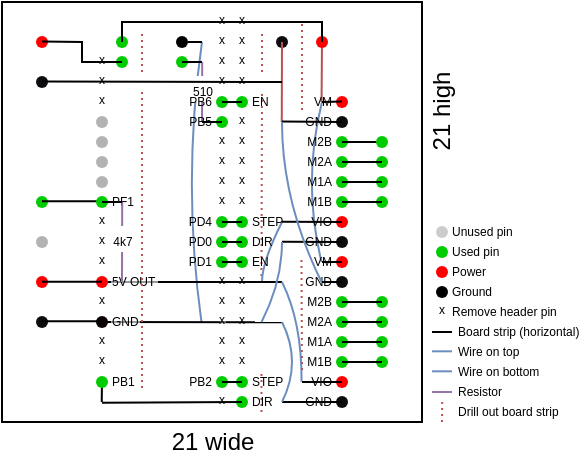 <mxfile version="21.6.8" type="device">
  <diagram name="Page-1" id="2WB7vYnpIbUfBO6iShEm">
    <mxGraphModel dx="58" dy="50" grid="1" gridSize="10" guides="1" tooltips="1" connect="1" arrows="1" fold="1" page="1" pageScale="1" pageWidth="900" pageHeight="500" math="0" shadow="0">
      <root>
        <mxCell id="0" />
        <mxCell id="1" parent="0" />
        <mxCell id="5__36FcW5yBwgC9I3LUi-205" value="" style="endArrow=none;html=1;rounded=0;dashed=1;dashPattern=1 2;fillColor=#f8cecc;strokeColor=#b85450;" edge="1" parent="1">
          <mxGeometry width="50" height="50" relative="1" as="geometry">
            <mxPoint x="199.73" y="295" as="sourcePoint" />
            <mxPoint x="199.73" y="275" as="targetPoint" />
          </mxGeometry>
        </mxCell>
        <mxCell id="5__36FcW5yBwgC9I3LUi-136" value="" style="endArrow=none;html=1;rounded=0;fillColor=#f8cecc;strokeColor=#b85450;" edge="1" parent="1">
          <mxGeometry width="50" height="50" relative="1" as="geometry">
            <mxPoint x="229.78" y="140" as="sourcePoint" />
            <mxPoint x="230" y="110" as="targetPoint" />
          </mxGeometry>
        </mxCell>
        <mxCell id="5__36FcW5yBwgC9I3LUi-134" value="" style="endArrow=none;html=1;fillColor=#dae8fc;strokeColor=#6c8ebf;curved=1;" edge="1" parent="1">
          <mxGeometry width="50" height="50" relative="1" as="geometry">
            <mxPoint x="229.78" y="220" as="sourcePoint" />
            <mxPoint x="230" y="140" as="targetPoint" />
            <Array as="points">
              <mxPoint x="220" y="180" />
            </Array>
          </mxGeometry>
        </mxCell>
        <mxCell id="5__36FcW5yBwgC9I3LUi-204" value="" style="endArrow=none;html=1;rounded=0;dashed=1;dashPattern=1 2;fillColor=#f8cecc;strokeColor=#b85450;" edge="1" parent="1">
          <mxGeometry width="50" height="50" relative="1" as="geometry">
            <mxPoint x="199.73" y="227" as="sourcePoint" />
            <mxPoint x="200" y="136" as="targetPoint" />
          </mxGeometry>
        </mxCell>
        <mxCell id="5__36FcW5yBwgC9I3LUi-132" value="" style="endArrow=none;html=1;fillColor=#dae8fc;strokeColor=#6c8ebf;curved=1;" edge="1" parent="1">
          <mxGeometry width="50" height="50" relative="1" as="geometry">
            <mxPoint x="200" y="230" as="sourcePoint" />
            <mxPoint x="210" y="200" as="targetPoint" />
            <Array as="points">
              <mxPoint x="200" y="220" />
            </Array>
          </mxGeometry>
        </mxCell>
        <mxCell id="5__36FcW5yBwgC9I3LUi-169" value="" style="endArrow=none;html=1;fillColor=#dae8fc;strokeColor=#6c8ebf;curved=1;" edge="1" parent="1">
          <mxGeometry width="50" height="50" relative="1" as="geometry">
            <mxPoint x="169.73" y="250" as="sourcePoint" />
            <mxPoint x="169.99" y="110" as="targetPoint" />
            <Array as="points">
              <mxPoint x="160" y="180" />
            </Array>
          </mxGeometry>
        </mxCell>
        <mxCell id="5__36FcW5yBwgC9I3LUi-222" value="" style="rounded=0;whiteSpace=wrap;html=1;fillColor=none;" vertex="1" parent="1">
          <mxGeometry x="70" y="90" width="210" height="210" as="geometry" />
        </mxCell>
        <mxCell id="5__36FcW5yBwgC9I3LUi-176" value="" style="endArrow=none;html=1;rounded=0;" edge="1" parent="1">
          <mxGeometry width="50" height="50" relative="1" as="geometry">
            <mxPoint x="120" y="250" as="sourcePoint" />
            <mxPoint x="210" y="250.08" as="targetPoint" />
          </mxGeometry>
        </mxCell>
        <mxCell id="5__36FcW5yBwgC9I3LUi-173" value="x" style="text;html=1;strokeColor=none;fillColor=none;align=center;verticalAlign=bottom;whiteSpace=wrap;rounded=0;fontSize=6;" vertex="1" parent="1">
          <mxGeometry x="185" y="245" width="10" height="10" as="geometry" />
        </mxCell>
        <mxCell id="5__36FcW5yBwgC9I3LUi-175" value="x" style="text;html=1;strokeColor=none;fillColor=none;align=center;verticalAlign=bottom;whiteSpace=wrap;rounded=0;fontSize=6;labelBackgroundColor=#FFFFFF55;" vertex="1" parent="1">
          <mxGeometry x="175" y="245" width="10" height="10" as="geometry" />
        </mxCell>
        <mxCell id="5__36FcW5yBwgC9I3LUi-165" value="" style="endArrow=none;html=1;rounded=0;fillColor=#e1d5e7;strokeColor=#9673a6;" edge="1" parent="1">
          <mxGeometry width="50" height="50" relative="1" as="geometry">
            <mxPoint x="170" y="150" as="sourcePoint" />
            <mxPoint x="170.11" y="120" as="targetPoint" />
          </mxGeometry>
        </mxCell>
        <mxCell id="5__36FcW5yBwgC9I3LUi-166" value="&lt;font style=&quot;font-size: 6px;&quot;&gt;510&lt;br&gt;&lt;/font&gt;" style="edgeLabel;html=1;align=center;verticalAlign=middle;resizable=0;points=[];" vertex="1" connectable="0" parent="5__36FcW5yBwgC9I3LUi-165">
          <mxGeometry x="0.123" relative="1" as="geometry">
            <mxPoint as="offset" />
          </mxGeometry>
        </mxCell>
        <mxCell id="5__36FcW5yBwgC9I3LUi-122" value="" style="endArrow=none;html=1;rounded=0;" edge="1" parent="1" source="5__36FcW5yBwgC9I3LUi-40">
          <mxGeometry width="50" height="50" relative="1" as="geometry">
            <mxPoint x="150" y="250" as="sourcePoint" />
            <mxPoint x="210" y="230" as="targetPoint" />
          </mxGeometry>
        </mxCell>
        <mxCell id="5__36FcW5yBwgC9I3LUi-109" value="" style="shape=waypoint;sketch=0;fillStyle=solid;size=6;pointerEvents=1;points=[];fillColor=#e1d5e7;resizable=0;rotatable=0;perimeter=centerPerimeter;snapToPoint=1;strokeColor=#00CC00;spacingLeft=0;fontSize=6;align=right;spacingRight=13;" vertex="1" parent="1">
          <mxGeometry x="250" y="240" width="20" height="20" as="geometry" />
        </mxCell>
        <mxCell id="5__36FcW5yBwgC9I3LUi-105" value="" style="shape=waypoint;sketch=0;fillStyle=solid;size=6;pointerEvents=1;points=[];fillColor=#e1d5e7;resizable=0;rotatable=0;perimeter=centerPerimeter;snapToPoint=1;strokeColor=#00CC00;spacingLeft=0;fontSize=6;align=right;spacingRight=13;" vertex="1" parent="1">
          <mxGeometry x="250" y="160" width="20" height="20" as="geometry" />
        </mxCell>
        <mxCell id="5__36FcW5yBwgC9I3LUi-74" value="EN" style="shape=waypoint;sketch=0;fillStyle=solid;size=6;pointerEvents=1;points=[];fillColor=#e1d5e7;resizable=0;rotatable=0;perimeter=centerPerimeter;snapToPoint=1;strokeColor=#00CC00;spacingLeft=13;fontSize=6;align=left;spacingRight=0;" vertex="1" parent="1">
          <mxGeometry x="180" y="210" width="20" height="20" as="geometry" />
        </mxCell>
        <mxCell id="5__36FcW5yBwgC9I3LUi-4" value="" style="shape=waypoint;sketch=0;fillStyle=solid;size=6;pointerEvents=1;points=[];fillColor=none;resizable=0;rotatable=0;perimeter=centerPerimeter;snapToPoint=1;fontColor=#9E9E9E;strokeColor=#B3B3B3;" vertex="1" parent="1">
          <mxGeometry x="110" y="140" width="20" height="20" as="geometry" />
        </mxCell>
        <mxCell id="5__36FcW5yBwgC9I3LUi-5" value="" style="shape=waypoint;sketch=0;fillStyle=solid;size=6;pointerEvents=1;points=[];fillColor=none;resizable=0;rotatable=0;perimeter=centerPerimeter;snapToPoint=1;fontColor=#9E9E9E;strokeColor=#B3B3B3;" vertex="1" parent="1">
          <mxGeometry x="110" y="150" width="20" height="20" as="geometry" />
        </mxCell>
        <mxCell id="5__36FcW5yBwgC9I3LUi-6" value="" style="shape=waypoint;sketch=0;fillStyle=solid;size=6;pointerEvents=1;points=[];fillColor=none;resizable=0;rotatable=0;perimeter=centerPerimeter;snapToPoint=1;fontColor=#9E9E9E;strokeColor=#B3B3B3;" vertex="1" parent="1">
          <mxGeometry x="110" y="160" width="20" height="20" as="geometry" />
        </mxCell>
        <mxCell id="5__36FcW5yBwgC9I3LUi-7" value="" style="shape=waypoint;sketch=0;fillStyle=solid;size=6;pointerEvents=1;points=[];fillColor=none;resizable=0;rotatable=0;perimeter=centerPerimeter;snapToPoint=1;fontColor=#9E9E9E;strokeColor=#B3B3B3;" vertex="1" parent="1">
          <mxGeometry x="110" y="170" width="20" height="20" as="geometry" />
        </mxCell>
        <mxCell id="5__36FcW5yBwgC9I3LUi-38" value="GND" style="shape=waypoint;sketch=0;fillStyle=solid;size=6;pointerEvents=1;points=[];fillColor=#000000;resizable=0;rotatable=0;perimeter=centerPerimeter;snapToPoint=1;strokeColor=#0A0000;spacingLeft=13;align=left;fontSize=6;labelBackgroundColor=#FFFFFF99;" vertex="1" parent="1">
          <mxGeometry x="110" y="240" width="20" height="20" as="geometry" />
        </mxCell>
        <mxCell id="5__36FcW5yBwgC9I3LUi-40" value="5V OUT" style="shape=waypoint;sketch=0;fillStyle=solid;size=6;pointerEvents=1;points=[];fillColor=#f8cecc;resizable=0;rotatable=0;perimeter=centerPerimeter;snapToPoint=1;strokeColor=#FF0000;spacingLeft=13;align=left;fontSize=6;labelBackgroundColor=#FFFFFF99;" vertex="1" parent="1">
          <mxGeometry x="110" y="220" width="20" height="20" as="geometry" />
        </mxCell>
        <mxCell id="5__36FcW5yBwgC9I3LUi-48" value="GND" style="shape=waypoint;sketch=0;fillStyle=solid;size=6;pointerEvents=1;points=[];fillColor=#e1d5e7;resizable=0;rotatable=0;perimeter=centerPerimeter;snapToPoint=1;strokeColor=#0E0B0F;spacingLeft=0;fontSize=6;align=right;spacingRight=13;" vertex="1" parent="1">
          <mxGeometry x="230" y="140" width="20" height="20" as="geometry" />
        </mxCell>
        <mxCell id="5__36FcW5yBwgC9I3LUi-49" value="VM" style="shape=waypoint;sketch=0;fillStyle=solid;size=6;pointerEvents=1;points=[];fillColor=#e1d5e7;resizable=0;rotatable=0;perimeter=centerPerimeter;snapToPoint=1;strokeColor=#ff0000;spacingLeft=0;fontSize=6;align=right;spacingRight=13;" vertex="1" parent="1">
          <mxGeometry x="230" y="130" width="20" height="20" as="geometry" />
        </mxCell>
        <mxCell id="5__36FcW5yBwgC9I3LUi-51" value="M2B" style="shape=waypoint;sketch=0;fillStyle=solid;size=6;pointerEvents=1;points=[];fillColor=#e1d5e7;resizable=0;rotatable=0;perimeter=centerPerimeter;snapToPoint=1;strokeColor=#00CC00;spacingLeft=0;fontSize=6;align=right;spacingRight=13;" vertex="1" parent="1">
          <mxGeometry x="230" y="150" width="20" height="20" as="geometry" />
        </mxCell>
        <mxCell id="5__36FcW5yBwgC9I3LUi-52" value="M2A" style="shape=waypoint;sketch=0;fillStyle=solid;size=6;pointerEvents=1;points=[];fillColor=#e1d5e7;resizable=0;rotatable=0;perimeter=centerPerimeter;snapToPoint=1;strokeColor=#00CC00;spacingLeft=0;fontSize=6;align=right;spacingRight=13;" vertex="1" parent="1">
          <mxGeometry x="230" y="160" width="20" height="20" as="geometry" />
        </mxCell>
        <mxCell id="5__36FcW5yBwgC9I3LUi-53" value="M1A" style="shape=waypoint;sketch=0;fillStyle=solid;size=6;pointerEvents=1;points=[];fillColor=#e1d5e7;resizable=0;rotatable=0;perimeter=centerPerimeter;snapToPoint=1;strokeColor=#00CC00;spacingLeft=0;fontSize=6;align=right;spacingRight=13;" vertex="1" parent="1">
          <mxGeometry x="230" y="170" width="20" height="20" as="geometry" />
        </mxCell>
        <mxCell id="5__36FcW5yBwgC9I3LUi-54" value="M1B" style="shape=waypoint;sketch=0;fillStyle=solid;size=6;pointerEvents=1;points=[];fillColor=#e1d5e7;resizable=0;rotatable=0;perimeter=centerPerimeter;snapToPoint=1;strokeColor=#00CC00;spacingLeft=0;fontSize=6;align=right;spacingRight=13;" vertex="1" parent="1">
          <mxGeometry x="230" y="180" width="20" height="20" as="geometry" />
        </mxCell>
        <mxCell id="5__36FcW5yBwgC9I3LUi-55" value="VIO" style="shape=waypoint;sketch=0;fillStyle=solid;size=6;pointerEvents=1;points=[];fillColor=#e1d5e7;resizable=0;rotatable=0;perimeter=centerPerimeter;snapToPoint=1;strokeColor=#ff0000;spacingLeft=0;fontSize=6;align=right;spacingRight=13;" vertex="1" parent="1">
          <mxGeometry x="230" y="190" width="20" height="20" as="geometry" />
        </mxCell>
        <mxCell id="5__36FcW5yBwgC9I3LUi-56" value="GND" style="shape=waypoint;sketch=0;fillStyle=solid;size=6;pointerEvents=1;points=[];fillColor=#e1d5e7;resizable=0;rotatable=0;perimeter=centerPerimeter;snapToPoint=1;strokeColor=#0E0B0F;spacingLeft=0;fontSize=6;align=right;spacingRight=13;" vertex="1" parent="1">
          <mxGeometry x="230" y="200" width="20" height="20" as="geometry" />
        </mxCell>
        <mxCell id="5__36FcW5yBwgC9I3LUi-57" value="EN" style="shape=waypoint;sketch=0;fillStyle=solid;size=6;pointerEvents=1;points=[];fillColor=#e1d5e7;resizable=0;rotatable=0;perimeter=centerPerimeter;snapToPoint=1;strokeColor=#00CC00;spacingLeft=13;fontSize=6;align=left;spacingRight=0;" vertex="1" parent="1">
          <mxGeometry x="180" y="130" width="20" height="20" as="geometry" />
        </mxCell>
        <mxCell id="5__36FcW5yBwgC9I3LUi-58" value="DIR" style="shape=waypoint;sketch=0;fillStyle=solid;size=6;pointerEvents=1;points=[];fillColor=#e1d5e7;resizable=0;rotatable=0;perimeter=centerPerimeter;snapToPoint=1;strokeColor=#00CC00;spacingLeft=13;fontSize=6;align=left;spacingRight=0;" vertex="1" parent="1">
          <mxGeometry x="180" y="200" width="20" height="20" as="geometry" />
        </mxCell>
        <mxCell id="5__36FcW5yBwgC9I3LUi-59" value="STEP" style="shape=waypoint;sketch=0;fillStyle=solid;size=6;pointerEvents=1;points=[];fillColor=#e1d5e7;resizable=0;rotatable=0;perimeter=centerPerimeter;snapToPoint=1;strokeColor=#00CC00;spacingLeft=13;fontSize=6;align=left;spacingRight=0;" vertex="1" parent="1">
          <mxGeometry x="180" y="190" width="20" height="20" as="geometry" />
        </mxCell>
        <mxCell id="5__36FcW5yBwgC9I3LUi-66" value="GND" style="shape=waypoint;sketch=0;fillStyle=solid;size=6;pointerEvents=1;points=[];fillColor=#e1d5e7;resizable=0;rotatable=0;perimeter=centerPerimeter;snapToPoint=1;strokeColor=#0E0B0F;spacingLeft=0;fontSize=6;align=right;spacingRight=13;" vertex="1" parent="1">
          <mxGeometry x="230" y="220" width="20" height="20" as="geometry" />
        </mxCell>
        <mxCell id="5__36FcW5yBwgC9I3LUi-67" value="VM" style="shape=waypoint;sketch=0;fillStyle=solid;size=6;pointerEvents=1;points=[];fillColor=#e1d5e7;resizable=0;rotatable=0;perimeter=centerPerimeter;snapToPoint=1;strokeColor=#ff0000;spacingLeft=0;fontSize=6;align=right;spacingRight=13;" vertex="1" parent="1">
          <mxGeometry x="230" y="210" width="20" height="20" as="geometry" />
        </mxCell>
        <mxCell id="5__36FcW5yBwgC9I3LUi-68" value="M2B" style="shape=waypoint;sketch=0;fillStyle=solid;size=6;pointerEvents=1;points=[];fillColor=#e1d5e7;resizable=0;rotatable=0;perimeter=centerPerimeter;snapToPoint=1;strokeColor=#00CC00;spacingLeft=0;fontSize=6;align=right;spacingRight=13;" vertex="1" parent="1">
          <mxGeometry x="230" y="230" width="20" height="20" as="geometry" />
        </mxCell>
        <mxCell id="5__36FcW5yBwgC9I3LUi-69" value="M2A" style="shape=waypoint;sketch=0;fillStyle=solid;size=6;pointerEvents=1;points=[];fillColor=#e1d5e7;resizable=0;rotatable=0;perimeter=centerPerimeter;snapToPoint=1;strokeColor=#00CC00;spacingLeft=0;fontSize=6;align=right;spacingRight=13;" vertex="1" parent="1">
          <mxGeometry x="230" y="240" width="20" height="20" as="geometry" />
        </mxCell>
        <mxCell id="5__36FcW5yBwgC9I3LUi-70" value="M1A" style="shape=waypoint;sketch=0;fillStyle=solid;size=6;pointerEvents=1;points=[];fillColor=#e1d5e7;resizable=0;rotatable=0;perimeter=centerPerimeter;snapToPoint=1;strokeColor=#00CC00;spacingLeft=0;fontSize=6;align=right;spacingRight=13;" vertex="1" parent="1">
          <mxGeometry x="230" y="250" width="20" height="20" as="geometry" />
        </mxCell>
        <mxCell id="5__36FcW5yBwgC9I3LUi-71" value="M1B" style="shape=waypoint;sketch=0;fillStyle=solid;size=6;pointerEvents=1;points=[];fillColor=#e1d5e7;resizable=0;rotatable=0;perimeter=centerPerimeter;snapToPoint=1;strokeColor=#00CC00;spacingLeft=0;fontSize=6;align=right;spacingRight=13;" vertex="1" parent="1">
          <mxGeometry x="230" y="260" width="20" height="20" as="geometry" />
        </mxCell>
        <mxCell id="5__36FcW5yBwgC9I3LUi-72" value="VIO" style="shape=waypoint;sketch=0;fillStyle=solid;size=6;pointerEvents=1;points=[];fillColor=#e1d5e7;resizable=0;rotatable=0;perimeter=centerPerimeter;snapToPoint=1;strokeColor=#ff0000;spacingLeft=0;fontSize=6;align=right;spacingRight=13;" vertex="1" parent="1">
          <mxGeometry x="230" y="270" width="20" height="20" as="geometry" />
        </mxCell>
        <mxCell id="5__36FcW5yBwgC9I3LUi-73" value="GND" style="shape=waypoint;sketch=0;fillStyle=solid;size=6;pointerEvents=1;points=[];fillColor=#e1d5e7;resizable=0;rotatable=0;perimeter=centerPerimeter;snapToPoint=1;strokeColor=#0E0B0F;spacingLeft=0;fontSize=6;align=right;spacingRight=13;" vertex="1" parent="1">
          <mxGeometry x="230" y="280" width="20" height="20" as="geometry" />
        </mxCell>
        <mxCell id="5__36FcW5yBwgC9I3LUi-75" value="DIR" style="shape=waypoint;sketch=0;fillStyle=solid;size=6;pointerEvents=1;points=[];fillColor=#e1d5e7;resizable=0;rotatable=0;perimeter=centerPerimeter;snapToPoint=1;strokeColor=#00CC00;spacingLeft=13;fontSize=6;align=left;spacingRight=0;" vertex="1" parent="1">
          <mxGeometry x="180" y="280" width="20" height="20" as="geometry" />
        </mxCell>
        <mxCell id="5__36FcW5yBwgC9I3LUi-76" value="STEP" style="shape=waypoint;sketch=0;fillStyle=solid;size=6;pointerEvents=1;points=[];fillColor=#e1d5e7;resizable=0;rotatable=0;perimeter=centerPerimeter;snapToPoint=1;strokeColor=#00CC00;spacingLeft=13;fontSize=6;align=left;spacingRight=0;" vertex="1" parent="1">
          <mxGeometry x="180" y="270" width="20" height="20" as="geometry" />
        </mxCell>
        <mxCell id="5__36FcW5yBwgC9I3LUi-82" value="PB2" style="shape=waypoint;sketch=0;fillStyle=solid;size=6;pointerEvents=1;points=[];fillColor=#e1d5e7;resizable=0;rotatable=0;perimeter=centerPerimeter;snapToPoint=1;strokeColor=#00CC00;spacingLeft=0;fontSize=6;align=right;spacingRight=13;" vertex="1" parent="1">
          <mxGeometry x="170" y="270" width="20" height="20" as="geometry" />
        </mxCell>
        <mxCell id="5__36FcW5yBwgC9I3LUi-84" value="PD1" style="shape=waypoint;sketch=0;fillStyle=solid;size=6;pointerEvents=1;points=[];fillColor=#e1d5e7;resizable=0;rotatable=0;perimeter=centerPerimeter;snapToPoint=1;strokeColor=#00CC00;spacingLeft=0;fontSize=6;align=right;spacingRight=13;" vertex="1" parent="1">
          <mxGeometry x="170" y="210" width="20" height="20" as="geometry" />
        </mxCell>
        <mxCell id="5__36FcW5yBwgC9I3LUi-85" value="PD0" style="shape=waypoint;sketch=0;fillStyle=solid;size=6;pointerEvents=1;points=[];fillColor=#e1d5e7;resizable=0;rotatable=0;perimeter=centerPerimeter;snapToPoint=1;strokeColor=#00CC00;spacingLeft=0;fontSize=6;align=right;spacingRight=13;" vertex="1" parent="1">
          <mxGeometry x="170" y="200" width="20" height="20" as="geometry" />
        </mxCell>
        <mxCell id="5__36FcW5yBwgC9I3LUi-86" value="PD4" style="shape=waypoint;sketch=0;fillStyle=solid;size=6;pointerEvents=1;points=[];fillColor=#e1d5e7;resizable=0;rotatable=0;perimeter=centerPerimeter;snapToPoint=1;strokeColor=#00CC00;spacingLeft=0;fontSize=6;align=right;spacingRight=13;" vertex="1" parent="1">
          <mxGeometry x="170" y="190" width="20" height="20" as="geometry" />
        </mxCell>
        <mxCell id="5__36FcW5yBwgC9I3LUi-87" value="PB6" style="shape=waypoint;sketch=0;fillStyle=solid;size=6;pointerEvents=1;points=[];fillColor=#e1d5e7;resizable=0;rotatable=0;perimeter=centerPerimeter;snapToPoint=1;strokeColor=#00CC00;spacingLeft=0;fontSize=6;align=right;spacingRight=13;" vertex="1" parent="1">
          <mxGeometry x="170" y="130" width="20" height="20" as="geometry" />
        </mxCell>
        <mxCell id="5__36FcW5yBwgC9I3LUi-89" value="" style="endArrow=none;html=1;rounded=0;exitX=0.252;exitY=0.448;exitDx=0;exitDy=0;exitPerimeter=0;entryX=0.661;entryY=0.061;entryDx=0;entryDy=0;entryPerimeter=0;" edge="1" parent="1" source="5__36FcW5yBwgC9I3LUi-87" target="5__36FcW5yBwgC9I3LUi-57">
          <mxGeometry width="50" height="50" relative="1" as="geometry">
            <mxPoint x="160" y="160" as="sourcePoint" />
            <mxPoint x="210" y="110" as="targetPoint" />
          </mxGeometry>
        </mxCell>
        <mxCell id="5__36FcW5yBwgC9I3LUi-91" value="" style="endArrow=none;html=1;rounded=0;" edge="1" parent="1" source="5__36FcW5yBwgC9I3LUi-51" target="5__36FcW5yBwgC9I3LUi-104">
          <mxGeometry width="50" height="50" relative="1" as="geometry">
            <mxPoint x="280" y="159.73" as="sourcePoint" />
            <mxPoint x="300" y="159.73" as="targetPoint" />
          </mxGeometry>
        </mxCell>
        <mxCell id="5__36FcW5yBwgC9I3LUi-92" value="" style="endArrow=none;html=1;rounded=0;entryX=1.18;entryY=0.517;entryDx=0;entryDy=0;entryPerimeter=0;" edge="1" parent="1" source="5__36FcW5yBwgC9I3LUi-76" target="5__36FcW5yBwgC9I3LUi-82">
          <mxGeometry width="50" height="50" relative="1" as="geometry">
            <mxPoint x="140" y="390" as="sourcePoint" />
            <mxPoint x="160" y="390" as="targetPoint" />
          </mxGeometry>
        </mxCell>
        <mxCell id="5__36FcW5yBwgC9I3LUi-93" value="" style="endArrow=none;html=1;rounded=0;entryX=0.702;entryY=0.104;entryDx=0;entryDy=0;entryPerimeter=0;" edge="1" parent="1" source="5__36FcW5yBwgC9I3LUi-84" target="5__36FcW5yBwgC9I3LUi-74">
          <mxGeometry width="50" height="50" relative="1" as="geometry">
            <mxPoint x="140" y="390" as="sourcePoint" />
            <mxPoint x="160" y="390" as="targetPoint" />
          </mxGeometry>
        </mxCell>
        <mxCell id="5__36FcW5yBwgC9I3LUi-94" value="" style="endArrow=none;html=1;rounded=0;entryX=1.159;entryY=0.952;entryDx=0;entryDy=0;entryPerimeter=0;" edge="1" parent="1" source="5__36FcW5yBwgC9I3LUi-59" target="5__36FcW5yBwgC9I3LUi-86">
          <mxGeometry width="50" height="50" relative="1" as="geometry">
            <mxPoint x="170" y="320" as="sourcePoint" />
            <mxPoint x="190" y="320" as="targetPoint" />
          </mxGeometry>
        </mxCell>
        <mxCell id="5__36FcW5yBwgC9I3LUi-95" value="" style="endArrow=none;html=1;rounded=0;" edge="1" parent="1" source="5__36FcW5yBwgC9I3LUi-85" target="5__36FcW5yBwgC9I3LUi-58">
          <mxGeometry width="50" height="50" relative="1" as="geometry">
            <mxPoint x="160" y="340" as="sourcePoint" />
            <mxPoint x="180" y="340" as="targetPoint" />
          </mxGeometry>
        </mxCell>
        <mxCell id="5__36FcW5yBwgC9I3LUi-102" value="" style="shape=waypoint;sketch=0;fillStyle=solid;size=6;pointerEvents=1;points=[];fillColor=#e1d5e7;resizable=0;rotatable=0;perimeter=centerPerimeter;snapToPoint=1;strokeColor=#00CC00;spacingLeft=0;fontSize=6;align=right;spacingRight=13;" vertex="1" parent="1">
          <mxGeometry x="250" y="170" width="20" height="20" as="geometry" />
        </mxCell>
        <mxCell id="5__36FcW5yBwgC9I3LUi-103" value="" style="shape=waypoint;sketch=0;fillStyle=solid;size=6;pointerEvents=1;points=[];fillColor=#e1d5e7;resizable=0;rotatable=0;perimeter=centerPerimeter;snapToPoint=1;strokeColor=#00CC00;spacingLeft=0;fontSize=6;align=right;spacingRight=13;" vertex="1" parent="1">
          <mxGeometry x="250" y="180" width="20" height="20" as="geometry" />
        </mxCell>
        <mxCell id="5__36FcW5yBwgC9I3LUi-104" value="" style="shape=waypoint;sketch=0;fillStyle=solid;size=6;pointerEvents=1;points=[];fillColor=#e1d5e7;resizable=0;rotatable=0;perimeter=centerPerimeter;snapToPoint=1;strokeColor=#00CC00;spacingLeft=0;fontSize=6;align=right;spacingRight=13;" vertex="1" parent="1">
          <mxGeometry x="250" y="150" width="20" height="20" as="geometry" />
        </mxCell>
        <mxCell id="5__36FcW5yBwgC9I3LUi-106" value="" style="shape=waypoint;sketch=0;fillStyle=solid;size=6;pointerEvents=1;points=[];fillColor=#e1d5e7;resizable=0;rotatable=0;perimeter=centerPerimeter;snapToPoint=1;strokeColor=#00CC00;spacingLeft=0;fontSize=6;align=right;spacingRight=13;" vertex="1" parent="1">
          <mxGeometry x="250" y="250" width="20" height="20" as="geometry" />
        </mxCell>
        <mxCell id="5__36FcW5yBwgC9I3LUi-107" value="" style="shape=waypoint;sketch=0;fillStyle=solid;size=6;pointerEvents=1;points=[];fillColor=#e1d5e7;resizable=0;rotatable=0;perimeter=centerPerimeter;snapToPoint=1;strokeColor=#00CC00;spacingLeft=0;fontSize=6;align=right;spacingRight=13;" vertex="1" parent="1">
          <mxGeometry x="250" y="260" width="20" height="20" as="geometry" />
        </mxCell>
        <mxCell id="5__36FcW5yBwgC9I3LUi-108" value="" style="shape=waypoint;sketch=0;fillStyle=solid;size=6;pointerEvents=1;points=[];fillColor=#e1d5e7;resizable=0;rotatable=0;perimeter=centerPerimeter;snapToPoint=1;strokeColor=#00CC00;spacingLeft=0;fontSize=6;align=right;spacingRight=13;" vertex="1" parent="1">
          <mxGeometry x="250" y="230" width="20" height="20" as="geometry" />
        </mxCell>
        <mxCell id="5__36FcW5yBwgC9I3LUi-110" value="" style="endArrow=none;html=1;rounded=0;" edge="1" parent="1" source="5__36FcW5yBwgC9I3LUi-52" target="5__36FcW5yBwgC9I3LUi-105">
          <mxGeometry width="50" height="50" relative="1" as="geometry">
            <mxPoint x="290" y="169.73" as="sourcePoint" />
            <mxPoint x="310" y="169.73" as="targetPoint" />
          </mxGeometry>
        </mxCell>
        <mxCell id="5__36FcW5yBwgC9I3LUi-111" value="" style="endArrow=none;html=1;rounded=0;" edge="1" parent="1" source="5__36FcW5yBwgC9I3LUi-53" target="5__36FcW5yBwgC9I3LUi-102">
          <mxGeometry width="50" height="50" relative="1" as="geometry">
            <mxPoint x="300" y="179.73" as="sourcePoint" />
            <mxPoint x="310" y="170" as="targetPoint" />
          </mxGeometry>
        </mxCell>
        <mxCell id="5__36FcW5yBwgC9I3LUi-112" value="" style="endArrow=none;html=1;rounded=0;entryX=0.487;entryY=0.323;entryDx=0;entryDy=0;entryPerimeter=0;" edge="1" parent="1" source="5__36FcW5yBwgC9I3LUi-54" target="5__36FcW5yBwgC9I3LUi-103">
          <mxGeometry width="50" height="50" relative="1" as="geometry">
            <mxPoint x="310" y="189.73" as="sourcePoint" />
            <mxPoint x="330" y="189.73" as="targetPoint" />
          </mxGeometry>
        </mxCell>
        <mxCell id="5__36FcW5yBwgC9I3LUi-113" value="" style="endArrow=none;html=1;rounded=0;" edge="1" parent="1" source="5__36FcW5yBwgC9I3LUi-68" target="5__36FcW5yBwgC9I3LUi-108">
          <mxGeometry width="50" height="50" relative="1" as="geometry">
            <mxPoint x="300" y="230" as="sourcePoint" />
            <mxPoint x="320" y="230" as="targetPoint" />
          </mxGeometry>
        </mxCell>
        <mxCell id="5__36FcW5yBwgC9I3LUi-114" value="" style="endArrow=none;html=1;rounded=0;fontStyle=1;entryX=0.967;entryY=0.483;entryDx=0;entryDy=0;entryPerimeter=0;" edge="1" parent="1" source="5__36FcW5yBwgC9I3LUi-69" target="5__36FcW5yBwgC9I3LUi-109">
          <mxGeometry width="50" height="50" relative="1" as="geometry">
            <mxPoint x="310" y="240" as="sourcePoint" />
            <mxPoint x="330" y="240" as="targetPoint" />
          </mxGeometry>
        </mxCell>
        <mxCell id="5__36FcW5yBwgC9I3LUi-115" value="" style="endArrow=none;html=1;rounded=0;" edge="1" parent="1" source="5__36FcW5yBwgC9I3LUi-70" target="5__36FcW5yBwgC9I3LUi-106">
          <mxGeometry width="50" height="50" relative="1" as="geometry">
            <mxPoint x="320" y="250" as="sourcePoint" />
            <mxPoint x="270" y="250" as="targetPoint" />
          </mxGeometry>
        </mxCell>
        <mxCell id="5__36FcW5yBwgC9I3LUi-116" value="" style="endArrow=none;html=1;rounded=0;" edge="1" parent="1" source="5__36FcW5yBwgC9I3LUi-71" target="5__36FcW5yBwgC9I3LUi-107">
          <mxGeometry width="50" height="50" relative="1" as="geometry">
            <mxPoint x="330" y="260" as="sourcePoint" />
            <mxPoint x="350" y="260" as="targetPoint" />
          </mxGeometry>
        </mxCell>
        <mxCell id="5__36FcW5yBwgC9I3LUi-118" value="" style="shape=waypoint;sketch=0;fillStyle=solid;size=6;pointerEvents=1;points=[];fillColor=#e1d5e7;resizable=0;rotatable=0;perimeter=centerPerimeter;snapToPoint=1;strokeColor=#ff0000;spacingLeft=0;fontSize=6;align=right;spacingRight=13;" vertex="1" parent="1">
          <mxGeometry x="220" y="100" width="20" height="20" as="geometry" />
        </mxCell>
        <mxCell id="5__36FcW5yBwgC9I3LUi-119" value="" style="shape=waypoint;sketch=0;fillStyle=solid;size=6;pointerEvents=1;points=[];fillColor=#e1d5e7;resizable=0;rotatable=0;perimeter=centerPerimeter;snapToPoint=1;strokeColor=#0E0B0F;spacingLeft=0;fontSize=6;align=right;spacingRight=13;" vertex="1" parent="1">
          <mxGeometry x="200" y="100" width="20" height="20" as="geometry" />
        </mxCell>
        <mxCell id="5__36FcW5yBwgC9I3LUi-123" value="" style="edgeStyle=orthogonalEdgeStyle;rounded=0;orthogonalLoop=1;jettySize=auto;html=1;strokeColor=none;endArrow=none;endFill=0;" edge="1" parent="1" target="5__36FcW5yBwgC9I3LUi-40">
          <mxGeometry relative="1" as="geometry">
            <mxPoint x="180" y="230" as="sourcePoint" />
          </mxGeometry>
        </mxCell>
        <mxCell id="5__36FcW5yBwgC9I3LUi-126" value="" style="endArrow=none;html=1;rounded=0;" edge="1" parent="1" target="5__36FcW5yBwgC9I3LUi-73">
          <mxGeometry width="50" height="50" relative="1" as="geometry">
            <mxPoint x="210" y="290" as="sourcePoint" />
            <mxPoint x="210" y="220" as="targetPoint" />
          </mxGeometry>
        </mxCell>
        <mxCell id="5__36FcW5yBwgC9I3LUi-127" value="" style="endArrow=none;html=1;fillColor=#dae8fc;strokeColor=#6c8ebf;curved=1;" edge="1" parent="1">
          <mxGeometry width="50" height="50" relative="1" as="geometry">
            <mxPoint x="210" y="290" as="sourcePoint" />
            <mxPoint x="210" y="250" as="targetPoint" />
            <Array as="points">
              <mxPoint x="220" y="270" />
            </Array>
          </mxGeometry>
        </mxCell>
        <mxCell id="5__36FcW5yBwgC9I3LUi-128" value="" style="endArrow=none;html=1;fillColor=#dae8fc;strokeColor=#6c8ebf;curved=1;" edge="1" parent="1">
          <mxGeometry width="50" height="50" relative="1" as="geometry">
            <mxPoint x="219.78" y="280" as="sourcePoint" />
            <mxPoint x="210" y="230" as="targetPoint" />
            <Array as="points">
              <mxPoint x="220" y="250" />
            </Array>
          </mxGeometry>
        </mxCell>
        <mxCell id="5__36FcW5yBwgC9I3LUi-129" value="" style="endArrow=none;html=1;rounded=0;" edge="1" parent="1">
          <mxGeometry width="50" height="50" relative="1" as="geometry">
            <mxPoint x="220" y="280" as="sourcePoint" />
            <mxPoint x="240" y="280" as="targetPoint" />
          </mxGeometry>
        </mxCell>
        <mxCell id="5__36FcW5yBwgC9I3LUi-130" value="" style="endArrow=none;html=1;rounded=0;" edge="1" parent="1" target="5__36FcW5yBwgC9I3LUi-55">
          <mxGeometry width="50" height="50" relative="1" as="geometry">
            <mxPoint x="210" y="199.89" as="sourcePoint" />
            <mxPoint x="230" y="200" as="targetPoint" />
          </mxGeometry>
        </mxCell>
        <mxCell id="5__36FcW5yBwgC9I3LUi-131" value="" style="endArrow=none;html=1;rounded=0;" edge="1" parent="1">
          <mxGeometry width="50" height="50" relative="1" as="geometry">
            <mxPoint x="240" y="210" as="sourcePoint" />
            <mxPoint x="210" y="209.89" as="targetPoint" />
          </mxGeometry>
        </mxCell>
        <mxCell id="5__36FcW5yBwgC9I3LUi-133" value="" style="endArrow=none;html=1;fillColor=#dae8fc;strokeColor=#6c8ebf;curved=1;" edge="1" parent="1">
          <mxGeometry width="50" height="50" relative="1" as="geometry">
            <mxPoint x="199.78" y="250" as="sourcePoint" />
            <mxPoint x="210" y="210" as="targetPoint" />
            <Array as="points">
              <mxPoint x="210" y="230" />
            </Array>
          </mxGeometry>
        </mxCell>
        <mxCell id="5__36FcW5yBwgC9I3LUi-137" value="" style="endArrow=none;html=1;rounded=0;" edge="1" parent="1">
          <mxGeometry width="50" height="50" relative="1" as="geometry">
            <mxPoint x="230" y="140" as="sourcePoint" />
            <mxPoint x="240" y="139.78" as="targetPoint" />
          </mxGeometry>
        </mxCell>
        <mxCell id="5__36FcW5yBwgC9I3LUi-138" value="" style="endArrow=none;html=1;rounded=0;fillColor=#f8cecc;strokeColor=#b85450;" edge="1" parent="1" target="5__36FcW5yBwgC9I3LUi-119">
          <mxGeometry width="50" height="50" relative="1" as="geometry">
            <mxPoint x="209.89" y="150" as="sourcePoint" />
            <mxPoint x="210.11" y="120" as="targetPoint" />
          </mxGeometry>
        </mxCell>
        <mxCell id="5__36FcW5yBwgC9I3LUi-139" value="" style="endArrow=none;html=1;rounded=0;" edge="1" parent="1">
          <mxGeometry width="50" height="50" relative="1" as="geometry">
            <mxPoint x="210" y="149.78" as="sourcePoint" />
            <mxPoint x="240" y="150" as="targetPoint" />
          </mxGeometry>
        </mxCell>
        <mxCell id="5__36FcW5yBwgC9I3LUi-140" value="" style="endArrow=none;html=1;fillColor=#dae8fc;strokeColor=#6c8ebf;curved=1;" edge="1" parent="1">
          <mxGeometry width="50" height="50" relative="1" as="geometry">
            <mxPoint x="229.78" y="230" as="sourcePoint" />
            <mxPoint x="210" y="150" as="targetPoint" />
            <Array as="points">
              <mxPoint x="210" y="190" />
            </Array>
          </mxGeometry>
        </mxCell>
        <mxCell id="5__36FcW5yBwgC9I3LUi-141" value="" style="endArrow=none;html=1;rounded=0;entryX=1.159;entryY=0.952;entryDx=0;entryDy=0;entryPerimeter=0;" edge="1" parent="1">
          <mxGeometry width="50" height="50" relative="1" as="geometry">
            <mxPoint x="240" y="230" as="sourcePoint" />
            <mxPoint x="230" y="230" as="targetPoint" />
          </mxGeometry>
        </mxCell>
        <mxCell id="5__36FcW5yBwgC9I3LUi-142" value="" style="endArrow=none;html=1;rounded=0;entryX=1.159;entryY=0.952;entryDx=0;entryDy=0;entryPerimeter=0;" edge="1" parent="1">
          <mxGeometry width="50" height="50" relative="1" as="geometry">
            <mxPoint x="250" y="240" as="sourcePoint" />
            <mxPoint x="240" y="240" as="targetPoint" />
          </mxGeometry>
        </mxCell>
        <mxCell id="5__36FcW5yBwgC9I3LUi-143" value="" style="endArrow=none;html=1;rounded=0;entryX=1.159;entryY=0.952;entryDx=0;entryDy=0;entryPerimeter=0;" edge="1" parent="1">
          <mxGeometry width="50" height="50" relative="1" as="geometry">
            <mxPoint x="240" y="220" as="sourcePoint" />
            <mxPoint x="230" y="220" as="targetPoint" />
          </mxGeometry>
        </mxCell>
        <mxCell id="5__36FcW5yBwgC9I3LUi-144" value="" style="shape=waypoint;sketch=0;fillStyle=solid;size=6;pointerEvents=1;points=[];fillColor=#e1d5e7;resizable=0;rotatable=0;perimeter=centerPerimeter;snapToPoint=1;strokeColor=#0E0B0F;spacingLeft=0;fontSize=6;align=right;spacingRight=13;" vertex="1" parent="1">
          <mxGeometry x="80" y="240" width="20" height="20" as="geometry" />
        </mxCell>
        <mxCell id="5__36FcW5yBwgC9I3LUi-145" value="" style="shape=waypoint;sketch=0;fillStyle=solid;size=6;pointerEvents=1;points=[];fillColor=#e1d5e7;resizable=0;rotatable=0;perimeter=centerPerimeter;snapToPoint=1;strokeColor=#ff0000;spacingLeft=0;fontSize=6;align=right;spacingRight=13;" vertex="1" parent="1">
          <mxGeometry x="80" y="220" width="20" height="20" as="geometry" />
        </mxCell>
        <mxCell id="5__36FcW5yBwgC9I3LUi-146" value="" style="shape=waypoint;sketch=0;fillStyle=solid;size=6;pointerEvents=1;points=[];fillColor=#e1d5e7;resizable=0;rotatable=0;perimeter=centerPerimeter;snapToPoint=1;strokeColor=#00CC00;spacingLeft=0;fontSize=6;align=right;spacingRight=13;" vertex="1" parent="1">
          <mxGeometry x="80" y="180" width="20" height="20" as="geometry" />
        </mxCell>
        <mxCell id="5__36FcW5yBwgC9I3LUi-147" value="" style="endArrow=none;html=1;rounded=0;" edge="1" parent="1">
          <mxGeometry width="50" height="50" relative="1" as="geometry">
            <mxPoint x="90" y="249.64" as="sourcePoint" />
            <mxPoint x="120" y="249.64" as="targetPoint" />
          </mxGeometry>
        </mxCell>
        <mxCell id="5__36FcW5yBwgC9I3LUi-148" value="" style="endArrow=none;html=1;rounded=0;" edge="1" parent="1">
          <mxGeometry width="50" height="50" relative="1" as="geometry">
            <mxPoint x="90" y="229.82" as="sourcePoint" />
            <mxPoint x="120" y="229.82" as="targetPoint" />
          </mxGeometry>
        </mxCell>
        <mxCell id="5__36FcW5yBwgC9I3LUi-149" value="" style="endArrow=none;html=1;rounded=0;" edge="1" parent="1">
          <mxGeometry width="50" height="50" relative="1" as="geometry">
            <mxPoint x="90" y="189.64" as="sourcePoint" />
            <mxPoint x="120" y="189.64" as="targetPoint" />
          </mxGeometry>
        </mxCell>
        <mxCell id="5__36FcW5yBwgC9I3LUi-150" value="PF1" style="shape=waypoint;sketch=0;fillStyle=solid;size=6;pointerEvents=1;points=[];fillColor=#e1d5e7;resizable=0;rotatable=0;perimeter=centerPerimeter;snapToPoint=1;strokeColor=#00CC00;spacingLeft=13;fontSize=6;align=left;spacingRight=0;" vertex="1" parent="1">
          <mxGeometry x="110" y="180" width="20" height="20" as="geometry" />
        </mxCell>
        <mxCell id="5__36FcW5yBwgC9I3LUi-152" value="" style="shape=waypoint;sketch=0;fillStyle=solid;size=6;pointerEvents=1;points=[];fillColor=none;resizable=0;rotatable=0;perimeter=centerPerimeter;snapToPoint=1;fontColor=#9E9E9E;strokeColor=#B3B3B3;" vertex="1" parent="1">
          <mxGeometry x="80" y="200" width="20" height="20" as="geometry" />
        </mxCell>
        <mxCell id="5__36FcW5yBwgC9I3LUi-153" value="" style="endArrow=none;html=1;rounded=0;fillColor=#e1d5e7;strokeColor=#9673a6;" edge="1" parent="1">
          <mxGeometry width="50" height="50" relative="1" as="geometry">
            <mxPoint x="130" y="230" as="sourcePoint" />
            <mxPoint x="130.11" y="190" as="targetPoint" />
          </mxGeometry>
        </mxCell>
        <mxCell id="5__36FcW5yBwgC9I3LUi-155" value="&lt;font style=&quot;font-size: 6px;&quot;&gt;4k7&lt;/font&gt;" style="edgeLabel;html=1;align=center;verticalAlign=middle;resizable=0;points=[];" vertex="1" connectable="0" parent="5__36FcW5yBwgC9I3LUi-153">
          <mxGeometry x="0.123" relative="1" as="geometry">
            <mxPoint as="offset" />
          </mxGeometry>
        </mxCell>
        <mxCell id="5__36FcW5yBwgC9I3LUi-154" value="" style="endArrow=none;html=1;rounded=0;" edge="1" parent="1">
          <mxGeometry width="50" height="50" relative="1" as="geometry">
            <mxPoint x="120" y="190" as="sourcePoint" />
            <mxPoint x="130" y="190" as="targetPoint" />
          </mxGeometry>
        </mxCell>
        <mxCell id="5__36FcW5yBwgC9I3LUi-157" value="" style="endArrow=none;html=1;rounded=0;" edge="1" parent="1">
          <mxGeometry width="50" height="50" relative="1" as="geometry">
            <mxPoint x="120" y="280" as="sourcePoint" />
            <mxPoint x="119.86" y="290" as="targetPoint" />
          </mxGeometry>
        </mxCell>
        <mxCell id="5__36FcW5yBwgC9I3LUi-158" value="PB1" style="shape=waypoint;sketch=0;fillStyle=solid;size=6;pointerEvents=1;points=[];fillColor=#e1d5e7;resizable=0;rotatable=0;perimeter=centerPerimeter;snapToPoint=1;strokeColor=#00CC00;spacingLeft=13;fontSize=6;align=left;spacingRight=0;" vertex="1" parent="1">
          <mxGeometry x="110" y="270" width="20" height="20" as="geometry" />
        </mxCell>
        <mxCell id="5__36FcW5yBwgC9I3LUi-159" value="" style="shape=waypoint;sketch=0;fillStyle=solid;size=6;pointerEvents=1;points=[];fillColor=#e1d5e7;resizable=0;rotatable=0;perimeter=centerPerimeter;snapToPoint=1;strokeColor=#ff0000;spacingLeft=0;fontSize=6;align=right;spacingRight=13;" vertex="1" parent="1">
          <mxGeometry x="80" y="100" width="20" height="20" as="geometry" />
        </mxCell>
        <mxCell id="5__36FcW5yBwgC9I3LUi-160" value="" style="shape=waypoint;sketch=0;fillStyle=solid;size=6;pointerEvents=1;points=[];fillColor=#e1d5e7;resizable=0;rotatable=0;perimeter=centerPerimeter;snapToPoint=1;strokeColor=#0E0B0F;spacingLeft=0;fontSize=6;align=right;spacingRight=13;" vertex="1" parent="1">
          <mxGeometry x="80" y="120" width="20" height="20" as="geometry" />
        </mxCell>
        <mxCell id="5__36FcW5yBwgC9I3LUi-161" value="" style="shape=waypoint;sketch=0;fillStyle=solid;size=6;pointerEvents=1;points=[];fillColor=#e1d5e7;resizable=0;rotatable=0;perimeter=centerPerimeter;snapToPoint=1;strokeColor=#00CC00;spacingLeft=0;fontSize=6;align=right;spacingRight=13;" vertex="1" parent="1">
          <mxGeometry x="120" y="100" width="20" height="20" as="geometry" />
        </mxCell>
        <mxCell id="5__36FcW5yBwgC9I3LUi-162" value="" style="shape=waypoint;sketch=0;fillStyle=solid;size=6;pointerEvents=1;points=[];fillColor=#e1d5e7;resizable=0;rotatable=0;perimeter=centerPerimeter;snapToPoint=1;strokeColor=#00CC00;spacingLeft=0;fontSize=6;align=right;spacingRight=13;" vertex="1" parent="1">
          <mxGeometry x="120" y="110" width="20" height="20" as="geometry" />
        </mxCell>
        <mxCell id="5__36FcW5yBwgC9I3LUi-163" value="" style="shape=waypoint;sketch=0;fillStyle=solid;size=6;pointerEvents=1;points=[];fillColor=#e1d5e7;resizable=0;rotatable=0;perimeter=centerPerimeter;snapToPoint=1;strokeColor=#000000;spacingLeft=0;fontSize=6;align=right;spacingRight=13;" vertex="1" parent="1">
          <mxGeometry x="150" y="100" width="20" height="20" as="geometry" />
        </mxCell>
        <mxCell id="5__36FcW5yBwgC9I3LUi-164" value="" style="shape=waypoint;sketch=0;fillStyle=solid;size=6;pointerEvents=1;points=[];fillColor=#e1d5e7;resizable=0;rotatable=0;perimeter=centerPerimeter;snapToPoint=1;strokeColor=#00CC00;spacingLeft=0;fontSize=6;align=right;spacingRight=13;" vertex="1" parent="1">
          <mxGeometry x="150" y="110" width="20" height="20" as="geometry" />
        </mxCell>
        <mxCell id="5__36FcW5yBwgC9I3LUi-167" value="PB5" style="shape=waypoint;sketch=0;fillStyle=solid;size=6;pointerEvents=1;points=[];fillColor=#e1d5e7;resizable=0;rotatable=0;perimeter=centerPerimeter;snapToPoint=1;strokeColor=#00CC00;spacingLeft=0;fontSize=6;align=right;spacingRight=13;" vertex="1" parent="1">
          <mxGeometry x="170" y="140" width="20" height="20" as="geometry" />
        </mxCell>
        <mxCell id="5__36FcW5yBwgC9I3LUi-168" value="" style="endArrow=none;html=1;rounded=0;" edge="1" parent="1" target="5__36FcW5yBwgC9I3LUi-162">
          <mxGeometry width="50" height="50" relative="1" as="geometry">
            <mxPoint x="90" y="109.74" as="sourcePoint" />
            <mxPoint x="120" y="109.74" as="targetPoint" />
            <Array as="points">
              <mxPoint x="110" y="110" />
              <mxPoint x="110" y="120" />
            </Array>
          </mxGeometry>
        </mxCell>
        <mxCell id="5__36FcW5yBwgC9I3LUi-170" value="x" style="text;html=1;strokeColor=none;fillColor=none;align=center;verticalAlign=bottom;whiteSpace=wrap;rounded=0;fontSize=6;" vertex="1" parent="1">
          <mxGeometry x="115" y="125" width="10" height="10" as="geometry" />
        </mxCell>
        <mxCell id="5__36FcW5yBwgC9I3LUi-171" value="x" style="text;html=1;strokeColor=none;fillColor=none;align=center;verticalAlign=bottom;whiteSpace=wrap;rounded=0;fontSize=6;" vertex="1" parent="1">
          <mxGeometry x="115" y="115" width="10" height="10" as="geometry" />
        </mxCell>
        <mxCell id="5__36FcW5yBwgC9I3LUi-174" value="" style="endArrow=none;html=1;rounded=0;" edge="1" parent="1" source="5__36FcW5yBwgC9I3LUi-175" target="5__36FcW5yBwgC9I3LUi-173">
          <mxGeometry width="50" height="50" relative="1" as="geometry">
            <mxPoint x="120" y="249.92" as="sourcePoint" />
            <mxPoint x="210" y="250" as="targetPoint" />
          </mxGeometry>
        </mxCell>
        <mxCell id="5__36FcW5yBwgC9I3LUi-177" value="x" style="text;html=1;strokeColor=none;fillColor=none;align=center;verticalAlign=bottom;whiteSpace=wrap;rounded=0;fontSize=6;" vertex="1" parent="1">
          <mxGeometry x="175" y="155" width="10" height="10" as="geometry" />
        </mxCell>
        <mxCell id="5__36FcW5yBwgC9I3LUi-178" value="x" style="text;html=1;strokeColor=none;fillColor=none;align=center;verticalAlign=bottom;whiteSpace=wrap;rounded=0;fontSize=6;" vertex="1" parent="1">
          <mxGeometry x="175" y="165" width="10" height="10" as="geometry" />
        </mxCell>
        <mxCell id="5__36FcW5yBwgC9I3LUi-179" value="x" style="text;html=1;strokeColor=none;fillColor=none;align=center;verticalAlign=bottom;whiteSpace=wrap;rounded=0;fontSize=6;" vertex="1" parent="1">
          <mxGeometry x="175" y="175" width="10" height="10" as="geometry" />
        </mxCell>
        <mxCell id="5__36FcW5yBwgC9I3LUi-180" value="x" style="text;html=1;strokeColor=none;fillColor=none;align=center;verticalAlign=bottom;whiteSpace=wrap;rounded=0;fontSize=6;" vertex="1" parent="1">
          <mxGeometry x="175" y="185" width="10" height="10" as="geometry" />
        </mxCell>
        <mxCell id="5__36FcW5yBwgC9I3LUi-181" value="x" style="text;html=1;strokeColor=none;fillColor=none;align=center;verticalAlign=bottom;whiteSpace=wrap;rounded=0;fontSize=6;" vertex="1" parent="1">
          <mxGeometry x="175" y="225" width="10" height="10" as="geometry" />
        </mxCell>
        <mxCell id="5__36FcW5yBwgC9I3LUi-182" value="x" style="text;html=1;strokeColor=none;fillColor=none;align=center;verticalAlign=bottom;whiteSpace=wrap;rounded=0;fontSize=6;" vertex="1" parent="1">
          <mxGeometry x="185" y="225" width="10" height="10" as="geometry" />
        </mxCell>
        <mxCell id="5__36FcW5yBwgC9I3LUi-183" value="x" style="text;html=1;strokeColor=none;fillColor=none;align=center;verticalAlign=bottom;whiteSpace=wrap;rounded=0;fontSize=6;" vertex="1" parent="1">
          <mxGeometry x="175" y="255" width="10" height="10" as="geometry" />
        </mxCell>
        <mxCell id="5__36FcW5yBwgC9I3LUi-184" value="x" style="text;html=1;strokeColor=none;fillColor=none;align=center;verticalAlign=bottom;whiteSpace=wrap;rounded=0;fontSize=6;" vertex="1" parent="1">
          <mxGeometry x="175" y="265" width="10" height="10" as="geometry" />
        </mxCell>
        <mxCell id="5__36FcW5yBwgC9I3LUi-186" value="" style="endArrow=none;html=1;rounded=0;" edge="1" parent="1" target="5__36FcW5yBwgC9I3LUi-75">
          <mxGeometry width="50" height="50" relative="1" as="geometry">
            <mxPoint x="120" y="290.36" as="sourcePoint" />
            <mxPoint x="160" y="290" as="targetPoint" />
          </mxGeometry>
        </mxCell>
        <mxCell id="5__36FcW5yBwgC9I3LUi-185" value="x" style="text;html=1;strokeColor=none;fillColor=none;align=center;verticalAlign=bottom;whiteSpace=wrap;rounded=0;fontSize=6;" vertex="1" parent="1">
          <mxGeometry x="175" y="285" width="10" height="10" as="geometry" />
        </mxCell>
        <mxCell id="5__36FcW5yBwgC9I3LUi-187" value="x" style="text;html=1;strokeColor=none;fillColor=none;align=center;verticalAlign=bottom;whiteSpace=wrap;rounded=0;fontSize=6;" vertex="1" parent="1">
          <mxGeometry x="175" y="235" width="10" height="10" as="geometry" />
        </mxCell>
        <mxCell id="5__36FcW5yBwgC9I3LUi-188" value="x" style="text;html=1;strokeColor=none;fillColor=none;align=center;verticalAlign=bottom;whiteSpace=wrap;rounded=0;fontSize=6;" vertex="1" parent="1">
          <mxGeometry x="185" y="145" width="10" height="10" as="geometry" />
        </mxCell>
        <mxCell id="5__36FcW5yBwgC9I3LUi-195" value="x" style="text;html=1;strokeColor=none;fillColor=none;align=center;verticalAlign=bottom;whiteSpace=wrap;rounded=0;fontSize=6;" vertex="1" parent="1">
          <mxGeometry x="185" y="165" width="10" height="10" as="geometry" />
        </mxCell>
        <mxCell id="5__36FcW5yBwgC9I3LUi-196" value="x" style="text;html=1;strokeColor=none;fillColor=none;align=center;verticalAlign=bottom;whiteSpace=wrap;rounded=0;fontSize=6;" vertex="1" parent="1">
          <mxGeometry x="185" y="175" width="10" height="10" as="geometry" />
        </mxCell>
        <mxCell id="5__36FcW5yBwgC9I3LUi-197" value="x" style="text;html=1;strokeColor=none;fillColor=none;align=center;verticalAlign=bottom;whiteSpace=wrap;rounded=0;fontSize=6;" vertex="1" parent="1">
          <mxGeometry x="185" y="185" width="10" height="10" as="geometry" />
        </mxCell>
        <mxCell id="5__36FcW5yBwgC9I3LUi-198" value="x" style="text;html=1;strokeColor=none;fillColor=none;align=center;verticalAlign=bottom;whiteSpace=wrap;rounded=0;fontSize=6;" vertex="1" parent="1">
          <mxGeometry x="185" y="155" width="10" height="10" as="geometry" />
        </mxCell>
        <mxCell id="5__36FcW5yBwgC9I3LUi-199" value="x" style="text;html=1;strokeColor=none;fillColor=none;align=center;verticalAlign=bottom;whiteSpace=wrap;rounded=0;fontSize=6;" vertex="1" parent="1">
          <mxGeometry x="185" y="235" width="10" height="10" as="geometry" />
        </mxCell>
        <mxCell id="5__36FcW5yBwgC9I3LUi-200" value="x" style="text;html=1;strokeColor=none;fillColor=none;align=center;verticalAlign=bottom;whiteSpace=wrap;rounded=0;fontSize=6;" vertex="1" parent="1">
          <mxGeometry x="185" y="255" width="10" height="10" as="geometry" />
        </mxCell>
        <mxCell id="5__36FcW5yBwgC9I3LUi-201" value="x" style="text;html=1;strokeColor=none;fillColor=none;align=center;verticalAlign=bottom;whiteSpace=wrap;rounded=0;fontSize=6;" vertex="1" parent="1">
          <mxGeometry x="185" y="265" width="10" height="10" as="geometry" />
        </mxCell>
        <mxCell id="5__36FcW5yBwgC9I3LUi-206" value="" style="endArrow=none;html=1;rounded=0;dashed=1;dashPattern=1 2;fillColor=#f8cecc;strokeColor=#b85450;" edge="1" parent="1">
          <mxGeometry width="50" height="50" relative="1" as="geometry">
            <mxPoint x="220" y="274" as="sourcePoint" />
            <mxPoint x="219.73" y="219" as="targetPoint" />
          </mxGeometry>
        </mxCell>
        <mxCell id="5__36FcW5yBwgC9I3LUi-207" value="" style="endArrow=none;html=1;rounded=0;dashed=1;dashPattern=1 2;fillColor=#f8cecc;strokeColor=#b85450;" edge="1" parent="1">
          <mxGeometry width="50" height="50" relative="1" as="geometry">
            <mxPoint x="220" y="144" as="sourcePoint" />
            <mxPoint x="220" y="100" as="targetPoint" />
          </mxGeometry>
        </mxCell>
        <mxCell id="5__36FcW5yBwgC9I3LUi-208" value="" style="endArrow=none;html=1;rounded=0;" edge="1" parent="1">
          <mxGeometry width="50" height="50" relative="1" as="geometry">
            <mxPoint x="160" y="120" as="sourcePoint" />
            <mxPoint x="170" y="120" as="targetPoint" />
          </mxGeometry>
        </mxCell>
        <mxCell id="5__36FcW5yBwgC9I3LUi-209" value="" style="endArrow=none;html=1;rounded=0;" edge="1" parent="1">
          <mxGeometry width="50" height="50" relative="1" as="geometry">
            <mxPoint x="163" y="110" as="sourcePoint" />
            <mxPoint x="170" y="110" as="targetPoint" />
          </mxGeometry>
        </mxCell>
        <mxCell id="5__36FcW5yBwgC9I3LUi-210" value="x" style="text;html=1;strokeColor=none;fillColor=none;align=center;verticalAlign=bottom;whiteSpace=wrap;rounded=0;fontSize=6;" vertex="1" parent="1">
          <mxGeometry x="175" y="125" width="10" height="10" as="geometry" />
        </mxCell>
        <mxCell id="5__36FcW5yBwgC9I3LUi-211" value="x" style="text;html=1;strokeColor=none;fillColor=none;align=center;verticalAlign=bottom;whiteSpace=wrap;rounded=0;fontSize=6;" vertex="1" parent="1">
          <mxGeometry x="185" y="125" width="10" height="10" as="geometry" />
        </mxCell>
        <mxCell id="5__36FcW5yBwgC9I3LUi-212" value="" style="endArrow=none;html=1;rounded=0;" edge="1" parent="1">
          <mxGeometry width="50" height="50" relative="1" as="geometry">
            <mxPoint x="90" y="129.78" as="sourcePoint" />
            <mxPoint x="210" y="130" as="targetPoint" />
          </mxGeometry>
        </mxCell>
        <mxCell id="5__36FcW5yBwgC9I3LUi-213" value="" style="endArrow=none;html=1;rounded=0;exitX=0.539;exitY=0.351;exitDx=0;exitDy=0;exitPerimeter=0;" edge="1" parent="1" source="5__36FcW5yBwgC9I3LUi-161" target="5__36FcW5yBwgC9I3LUi-118">
          <mxGeometry width="50" height="50" relative="1" as="geometry">
            <mxPoint x="130" y="100" as="sourcePoint" />
            <mxPoint x="240" y="80" as="targetPoint" />
            <Array as="points">
              <mxPoint x="130" y="100" />
              <mxPoint x="230" y="100" />
            </Array>
          </mxGeometry>
        </mxCell>
        <mxCell id="5__36FcW5yBwgC9I3LUi-214" value="x" style="text;html=1;strokeColor=none;fillColor=none;align=center;verticalAlign=bottom;whiteSpace=wrap;rounded=0;fontSize=6;" vertex="1" parent="1">
          <mxGeometry x="185" y="95" width="10" height="10" as="geometry" />
        </mxCell>
        <mxCell id="5__36FcW5yBwgC9I3LUi-216" value="x" style="text;html=1;strokeColor=none;fillColor=none;align=center;verticalAlign=bottom;whiteSpace=wrap;rounded=0;fontSize=6;" vertex="1" parent="1">
          <mxGeometry x="175" y="95" width="10" height="10" as="geometry" />
        </mxCell>
        <mxCell id="5__36FcW5yBwgC9I3LUi-217" value="x" style="text;html=1;strokeColor=none;fillColor=none;align=center;verticalAlign=bottom;whiteSpace=wrap;rounded=0;fontSize=6;" vertex="1" parent="1">
          <mxGeometry x="175" y="105" width="10" height="10" as="geometry" />
        </mxCell>
        <mxCell id="5__36FcW5yBwgC9I3LUi-218" value="x" style="text;html=1;strokeColor=none;fillColor=none;align=center;verticalAlign=bottom;whiteSpace=wrap;rounded=0;fontSize=6;" vertex="1" parent="1">
          <mxGeometry x="175" y="115" width="10" height="10" as="geometry" />
        </mxCell>
        <mxCell id="5__36FcW5yBwgC9I3LUi-219" value="x" style="text;html=1;strokeColor=none;fillColor=none;align=center;verticalAlign=bottom;whiteSpace=wrap;rounded=0;fontSize=6;" vertex="1" parent="1">
          <mxGeometry x="185" y="115" width="10" height="10" as="geometry" />
        </mxCell>
        <mxCell id="5__36FcW5yBwgC9I3LUi-220" value="x" style="text;html=1;strokeColor=none;fillColor=none;align=center;verticalAlign=bottom;whiteSpace=wrap;rounded=0;fontSize=6;" vertex="1" parent="1">
          <mxGeometry x="185" y="105" width="10" height="10" as="geometry" />
        </mxCell>
        <mxCell id="5__36FcW5yBwgC9I3LUi-221" value="" style="endArrow=none;html=1;rounded=0;entryX=1.159;entryY=0.952;entryDx=0;entryDy=0;entryPerimeter=0;" edge="1" parent="1">
          <mxGeometry width="50" height="50" relative="1" as="geometry">
            <mxPoint x="180" y="150" as="sourcePoint" />
            <mxPoint x="170" y="150" as="targetPoint" />
          </mxGeometry>
        </mxCell>
        <mxCell id="5__36FcW5yBwgC9I3LUi-223" value="" style="endArrow=none;html=1;rounded=0;dashed=1;dashPattern=1 2;fillColor=#f8cecc;strokeColor=#b85450;" edge="1" parent="1">
          <mxGeometry width="50" height="50" relative="1" as="geometry">
            <mxPoint x="140" y="283" as="sourcePoint" />
            <mxPoint x="140" y="135" as="targetPoint" />
          </mxGeometry>
        </mxCell>
        <mxCell id="5__36FcW5yBwgC9I3LUi-224" value="21 wide" style="text;html=1;align=center;verticalAlign=middle;resizable=0;points=[];autosize=1;strokeColor=none;fillColor=none;" vertex="1" parent="1">
          <mxGeometry x="145" y="295" width="60" height="30" as="geometry" />
        </mxCell>
        <mxCell id="5__36FcW5yBwgC9I3LUi-225" value="21 high" style="text;html=1;align=center;verticalAlign=middle;resizable=0;points=[];autosize=1;strokeColor=none;fillColor=none;rotation=-90;" vertex="1" parent="1">
          <mxGeometry x="260" y="130" width="60" height="30" as="geometry" />
        </mxCell>
        <mxCell id="5__36FcW5yBwgC9I3LUi-227" value="Used pin" style="shape=waypoint;sketch=0;fillStyle=solid;size=6;pointerEvents=1;points=[];fillColor=#e1d5e7;resizable=0;rotatable=0;perimeter=centerPerimeter;snapToPoint=1;strokeColor=#00CC00;spacingLeft=13;fontSize=6;align=left;spacingRight=0;" vertex="1" parent="1">
          <mxGeometry x="280" y="205" width="20" height="20" as="geometry" />
        </mxCell>
        <mxCell id="5__36FcW5yBwgC9I3LUi-228" value="Power" style="shape=waypoint;sketch=0;fillStyle=solid;size=6;pointerEvents=1;points=[];fillColor=#e1d5e7;resizable=0;rotatable=0;perimeter=centerPerimeter;snapToPoint=1;strokeColor=#FF0000;spacingLeft=13;fontSize=6;align=left;spacingRight=0;" vertex="1" parent="1">
          <mxGeometry x="280" y="215" width="20" height="20" as="geometry" />
        </mxCell>
        <mxCell id="5__36FcW5yBwgC9I3LUi-229" value="Ground" style="shape=waypoint;sketch=0;fillStyle=solid;size=6;pointerEvents=1;points=[];fillColor=#e1d5e7;resizable=0;rotatable=0;perimeter=centerPerimeter;snapToPoint=1;strokeColor=#000000;spacingLeft=13;fontSize=6;align=left;spacingRight=0;" vertex="1" parent="1">
          <mxGeometry x="280" y="225" width="20" height="20" as="geometry" />
        </mxCell>
        <mxCell id="5__36FcW5yBwgC9I3LUi-230" value="x" style="text;html=1;strokeColor=none;fillColor=none;align=center;verticalAlign=bottom;whiteSpace=wrap;rounded=0;fontSize=6;" vertex="1" parent="1">
          <mxGeometry x="285" y="240" width="10" height="10" as="geometry" />
        </mxCell>
        <mxCell id="5__36FcW5yBwgC9I3LUi-233" value="Remove header pin" style="shape=waypoint;sketch=0;fillStyle=solid;size=6;pointerEvents=1;points=[];fillColor=#e1d5e7;resizable=0;rotatable=0;perimeter=centerPerimeter;snapToPoint=1;strokeColor=none;spacingLeft=13;fontSize=6;align=left;spacingRight=0;" vertex="1" parent="1">
          <mxGeometry x="280" y="235" width="20" height="20" as="geometry" />
        </mxCell>
        <mxCell id="5__36FcW5yBwgC9I3LUi-236" value="" style="endArrow=none;html=1;rounded=0;entryX=1.159;entryY=0.952;entryDx=0;entryDy=0;entryPerimeter=0;" edge="1" parent="1">
          <mxGeometry width="50" height="50" relative="1" as="geometry">
            <mxPoint x="295" y="255" as="sourcePoint" />
            <mxPoint x="285" y="255" as="targetPoint" />
          </mxGeometry>
        </mxCell>
        <mxCell id="5__36FcW5yBwgC9I3LUi-237" value="Board strip (horizontal)" style="edgeLabel;html=1;align=left;verticalAlign=middle;resizable=0;points=[];fontSize=6;spacingRight=0;spacingLeft=9;" vertex="1" connectable="0" parent="5__36FcW5yBwgC9I3LUi-236">
          <mxGeometry x="0.593" relative="1" as="geometry">
            <mxPoint as="offset" />
          </mxGeometry>
        </mxCell>
        <mxCell id="5__36FcW5yBwgC9I3LUi-239" value="" style="endArrow=none;html=1;rounded=0;entryX=1.159;entryY=0.952;entryDx=0;entryDy=0;entryPerimeter=0;fillColor=#dae8fc;strokeColor=#6c8ebf;" edge="1" parent="1">
          <mxGeometry width="50" height="50" relative="1" as="geometry">
            <mxPoint x="295" y="264.66" as="sourcePoint" />
            <mxPoint x="285" y="264.66" as="targetPoint" />
          </mxGeometry>
        </mxCell>
        <mxCell id="5__36FcW5yBwgC9I3LUi-240" value="Wire on top" style="edgeLabel;html=1;align=left;verticalAlign=middle;resizable=0;points=[];fontSize=6;spacingRight=0;spacingLeft=9;" vertex="1" connectable="0" parent="5__36FcW5yBwgC9I3LUi-239">
          <mxGeometry x="0.593" relative="1" as="geometry">
            <mxPoint as="offset" />
          </mxGeometry>
        </mxCell>
        <mxCell id="5__36FcW5yBwgC9I3LUi-241" value="" style="endArrow=none;html=1;rounded=0;dashed=1;dashPattern=1 2;fillColor=#f8cecc;strokeColor=#b85450;" edge="1" parent="1">
          <mxGeometry width="50" height="50" relative="1" as="geometry">
            <mxPoint x="290" y="300" as="sourcePoint" />
            <mxPoint x="290.1" y="290" as="targetPoint" />
          </mxGeometry>
        </mxCell>
        <mxCell id="5__36FcW5yBwgC9I3LUi-242" value="Drill out board strip" style="edgeLabel;html=1;align=left;verticalAlign=middle;resizable=0;points=[];fontSize=6;spacingRight=0;spacingLeft=9;" vertex="1" connectable="0" parent="1">
          <mxGeometry x="286.999" y="294.66" as="geometry" />
        </mxCell>
        <mxCell id="5__36FcW5yBwgC9I3LUi-243" value="x" style="text;html=1;strokeColor=none;fillColor=none;align=center;verticalAlign=bottom;whiteSpace=wrap;rounded=0;fontSize=6;" vertex="1" parent="1">
          <mxGeometry x="115" y="235" width="10" height="10" as="geometry" />
        </mxCell>
        <mxCell id="5__36FcW5yBwgC9I3LUi-244" value="x" style="text;html=1;strokeColor=none;fillColor=none;align=center;verticalAlign=bottom;whiteSpace=wrap;rounded=0;fontSize=6;" vertex="1" parent="1">
          <mxGeometry x="115" y="255" width="10" height="10" as="geometry" />
        </mxCell>
        <mxCell id="5__36FcW5yBwgC9I3LUi-245" value="x" style="text;html=1;strokeColor=none;fillColor=none;align=center;verticalAlign=bottom;whiteSpace=wrap;rounded=0;fontSize=6;" vertex="1" parent="1">
          <mxGeometry x="115" y="265" width="10" height="10" as="geometry" />
        </mxCell>
        <mxCell id="5__36FcW5yBwgC9I3LUi-246" value="x" style="text;html=1;strokeColor=none;fillColor=none;align=center;verticalAlign=bottom;whiteSpace=wrap;rounded=0;fontSize=6;" vertex="1" parent="1">
          <mxGeometry x="115" y="215" width="10" height="10" as="geometry" />
        </mxCell>
        <mxCell id="5__36FcW5yBwgC9I3LUi-247" value="x" style="text;html=1;strokeColor=none;fillColor=none;align=center;verticalAlign=bottom;whiteSpace=wrap;rounded=0;fontSize=6;" vertex="1" parent="1">
          <mxGeometry x="115" y="205" width="10" height="10" as="geometry" />
        </mxCell>
        <mxCell id="5__36FcW5yBwgC9I3LUi-248" value="x" style="text;html=1;strokeColor=none;fillColor=none;align=center;verticalAlign=bottom;whiteSpace=wrap;rounded=0;fontSize=6;" vertex="1" parent="1">
          <mxGeometry x="115" y="195" width="10" height="10" as="geometry" />
        </mxCell>
        <mxCell id="5__36FcW5yBwgC9I3LUi-249" value="x" style="text;html=1;strokeColor=none;fillColor=none;align=center;verticalAlign=bottom;whiteSpace=wrap;rounded=0;fontSize=6;" vertex="1" parent="1">
          <mxGeometry x="115" y="135" width="10" height="10" as="geometry" />
        </mxCell>
        <mxCell id="5__36FcW5yBwgC9I3LUi-250" value="" style="endArrow=none;html=1;rounded=0;entryX=1.159;entryY=0.952;entryDx=0;entryDy=0;entryPerimeter=0;fillColor=#e1d5e7;strokeColor=#9673a6;" edge="1" parent="1">
          <mxGeometry width="50" height="50" relative="1" as="geometry">
            <mxPoint x="295" y="285" as="sourcePoint" />
            <mxPoint x="285" y="285" as="targetPoint" />
          </mxGeometry>
        </mxCell>
        <mxCell id="5__36FcW5yBwgC9I3LUi-251" value="Resistor" style="edgeLabel;html=1;align=left;verticalAlign=middle;resizable=0;points=[];fontSize=6;spacingRight=0;spacingLeft=9;" vertex="1" connectable="0" parent="5__36FcW5yBwgC9I3LUi-250">
          <mxGeometry x="0.593" relative="1" as="geometry">
            <mxPoint as="offset" />
          </mxGeometry>
        </mxCell>
        <mxCell id="5__36FcW5yBwgC9I3LUi-252" value="Unused pin" style="shape=waypoint;sketch=0;fillStyle=solid;size=6;pointerEvents=1;points=[];fillColor=#e1d5e7;resizable=0;rotatable=0;perimeter=centerPerimeter;snapToPoint=1;strokeColor=#CCCCCC;spacingLeft=13;fontSize=6;align=left;spacingRight=0;" vertex="1" parent="1">
          <mxGeometry x="280" y="195" width="20" height="20" as="geometry" />
        </mxCell>
        <mxCell id="5__36FcW5yBwgC9I3LUi-255" value="" style="endArrow=none;html=1;rounded=0;entryX=1.159;entryY=0.952;entryDx=0;entryDy=0;entryPerimeter=0;fillColor=#dae8fc;strokeColor=#6c8ebf;" edge="1" parent="1">
          <mxGeometry width="50" height="50" relative="1" as="geometry">
            <mxPoint x="295" y="274.66" as="sourcePoint" />
            <mxPoint x="285" y="274.66" as="targetPoint" />
          </mxGeometry>
        </mxCell>
        <mxCell id="5__36FcW5yBwgC9I3LUi-256" value="Wire on bottom" style="edgeLabel;html=1;align=left;verticalAlign=middle;resizable=0;points=[];fontSize=6;spacingRight=0;spacingLeft=9;" vertex="1" connectable="0" parent="5__36FcW5yBwgC9I3LUi-255">
          <mxGeometry x="0.593" relative="1" as="geometry">
            <mxPoint as="offset" />
          </mxGeometry>
        </mxCell>
        <mxCell id="5__36FcW5yBwgC9I3LUi-257" value="" style="endArrow=none;html=1;rounded=0;dashed=1;dashPattern=1 2;fillColor=#f8cecc;strokeColor=#b85450;" edge="1" parent="1">
          <mxGeometry width="50" height="50" relative="1" as="geometry">
            <mxPoint x="200" y="125" as="sourcePoint" />
            <mxPoint x="200" y="105" as="targetPoint" />
          </mxGeometry>
        </mxCell>
        <mxCell id="5__36FcW5yBwgC9I3LUi-258" value="" style="endArrow=none;html=1;rounded=0;dashed=1;dashPattern=1 2;fillColor=#f8cecc;strokeColor=#b85450;" edge="1" parent="1">
          <mxGeometry width="50" height="50" relative="1" as="geometry">
            <mxPoint x="140" y="125" as="sourcePoint" />
            <mxPoint x="140" y="105" as="targetPoint" />
          </mxGeometry>
        </mxCell>
      </root>
    </mxGraphModel>
  </diagram>
</mxfile>
